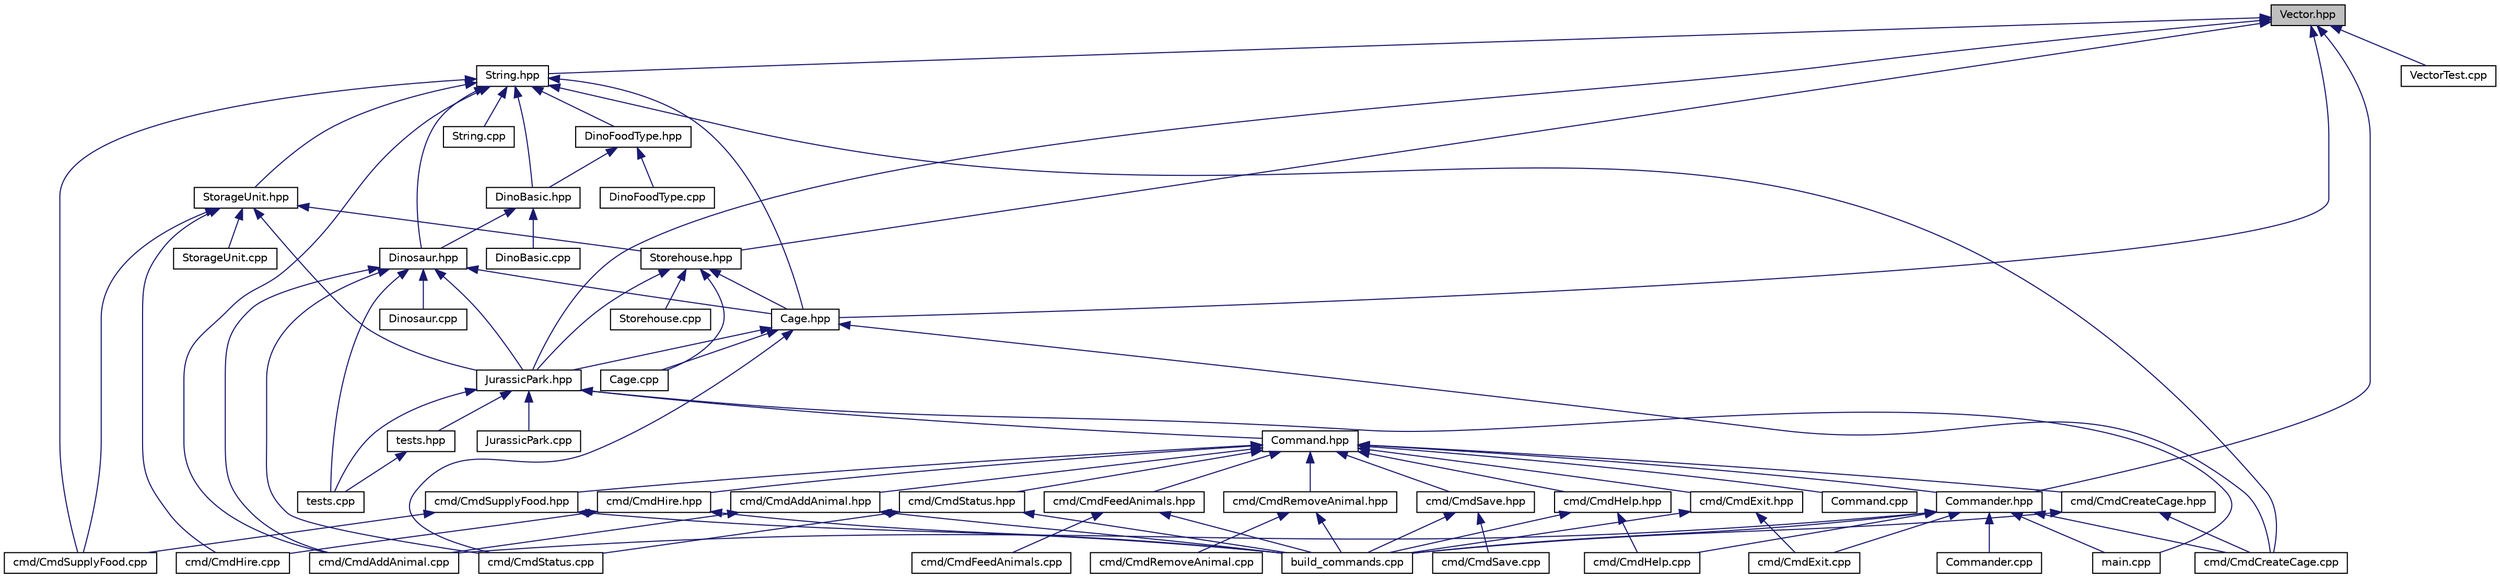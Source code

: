 digraph "Vector.hpp"
{
  edge [fontname="Helvetica",fontsize="10",labelfontname="Helvetica",labelfontsize="10"];
  node [fontname="Helvetica",fontsize="10",shape=record];
  Node2 [label="Vector.hpp",height=0.2,width=0.4,color="black", fillcolor="grey75", style="filled", fontcolor="black"];
  Node2 -> Node3 [dir="back",color="midnightblue",fontsize="10",style="solid"];
  Node3 [label="String.hpp",height=0.2,width=0.4,color="black", fillcolor="white", style="filled",URL="$String_8hpp.html"];
  Node3 -> Node4 [dir="back",color="midnightblue",fontsize="10",style="solid"];
  Node4 [label="DinoFoodType.hpp",height=0.2,width=0.4,color="black", fillcolor="white", style="filled",URL="$DinoFoodType_8hpp.html"];
  Node4 -> Node5 [dir="back",color="midnightblue",fontsize="10",style="solid"];
  Node5 [label="DinoBasic.hpp",height=0.2,width=0.4,color="black", fillcolor="white", style="filled",URL="$DinoBasic_8hpp.html"];
  Node5 -> Node6 [dir="back",color="midnightblue",fontsize="10",style="solid"];
  Node6 [label="Dinosaur.hpp",height=0.2,width=0.4,color="black", fillcolor="white", style="filled",URL="$Dinosaur_8hpp.html"];
  Node6 -> Node7 [dir="back",color="midnightblue",fontsize="10",style="solid"];
  Node7 [label="JurassicPark.hpp",height=0.2,width=0.4,color="black", fillcolor="white", style="filled",URL="$JurassicPark_8hpp.html"];
  Node7 -> Node8 [dir="back",color="midnightblue",fontsize="10",style="solid"];
  Node8 [label="Command.hpp",height=0.2,width=0.4,color="black", fillcolor="white", style="filled",URL="$Command_8hpp.html"];
  Node8 -> Node9 [dir="back",color="midnightblue",fontsize="10",style="solid"];
  Node9 [label="Commander.hpp",height=0.2,width=0.4,color="black", fillcolor="white", style="filled",URL="$Commander_8hpp.html"];
  Node9 -> Node10 [dir="back",color="midnightblue",fontsize="10",style="solid"];
  Node10 [label="build_commands.cpp",height=0.2,width=0.4,color="black", fillcolor="white", style="filled",URL="$build__commands_8cpp.html"];
  Node9 -> Node11 [dir="back",color="midnightblue",fontsize="10",style="solid"];
  Node11 [label="cmd/CmdAddAnimal.cpp",height=0.2,width=0.4,color="black", fillcolor="white", style="filled",URL="$CmdAddAnimal_8cpp.html"];
  Node9 -> Node12 [dir="back",color="midnightblue",fontsize="10",style="solid"];
  Node12 [label="cmd/CmdCreateCage.cpp",height=0.2,width=0.4,color="black", fillcolor="white", style="filled",URL="$CmdCreateCage_8cpp.html"];
  Node9 -> Node13 [dir="back",color="midnightblue",fontsize="10",style="solid"];
  Node13 [label="cmd/CmdExit.cpp",height=0.2,width=0.4,color="black", fillcolor="white", style="filled",URL="$CmdExit_8cpp.html"];
  Node9 -> Node14 [dir="back",color="midnightblue",fontsize="10",style="solid"];
  Node14 [label="cmd/CmdHelp.cpp",height=0.2,width=0.4,color="black", fillcolor="white", style="filled",URL="$CmdHelp_8cpp.html"];
  Node9 -> Node15 [dir="back",color="midnightblue",fontsize="10",style="solid"];
  Node15 [label="Commander.cpp",height=0.2,width=0.4,color="black", fillcolor="white", style="filled",URL="$Commander_8cpp.html"];
  Node9 -> Node16 [dir="back",color="midnightblue",fontsize="10",style="solid"];
  Node16 [label="main.cpp",height=0.2,width=0.4,color="black", fillcolor="white", style="filled",URL="$main_8cpp.html"];
  Node8 -> Node17 [dir="back",color="midnightblue",fontsize="10",style="solid"];
  Node17 [label="cmd/CmdAddAnimal.hpp",height=0.2,width=0.4,color="black", fillcolor="white", style="filled",URL="$CmdAddAnimal_8hpp.html"];
  Node17 -> Node10 [dir="back",color="midnightblue",fontsize="10",style="solid"];
  Node17 -> Node11 [dir="back",color="midnightblue",fontsize="10",style="solid"];
  Node8 -> Node18 [dir="back",color="midnightblue",fontsize="10",style="solid"];
  Node18 [label="cmd/CmdCreateCage.hpp",height=0.2,width=0.4,color="black", fillcolor="white", style="filled",URL="$CmdCreateCage_8hpp.html"];
  Node18 -> Node10 [dir="back",color="midnightblue",fontsize="10",style="solid"];
  Node18 -> Node12 [dir="back",color="midnightblue",fontsize="10",style="solid"];
  Node8 -> Node19 [dir="back",color="midnightblue",fontsize="10",style="solid"];
  Node19 [label="cmd/CmdExit.hpp",height=0.2,width=0.4,color="black", fillcolor="white", style="filled",URL="$CmdExit_8hpp.html"];
  Node19 -> Node10 [dir="back",color="midnightblue",fontsize="10",style="solid"];
  Node19 -> Node13 [dir="back",color="midnightblue",fontsize="10",style="solid"];
  Node8 -> Node20 [dir="back",color="midnightblue",fontsize="10",style="solid"];
  Node20 [label="cmd/CmdFeedAnimals.hpp",height=0.2,width=0.4,color="black", fillcolor="white", style="filled",URL="$CmdFeedAnimals_8hpp.html"];
  Node20 -> Node10 [dir="back",color="midnightblue",fontsize="10",style="solid"];
  Node20 -> Node21 [dir="back",color="midnightblue",fontsize="10",style="solid"];
  Node21 [label="cmd/CmdFeedAnimals.cpp",height=0.2,width=0.4,color="black", fillcolor="white", style="filled",URL="$CmdFeedAnimals_8cpp.html"];
  Node8 -> Node22 [dir="back",color="midnightblue",fontsize="10",style="solid"];
  Node22 [label="cmd/CmdHelp.hpp",height=0.2,width=0.4,color="black", fillcolor="white", style="filled",URL="$CmdHelp_8hpp.html"];
  Node22 -> Node10 [dir="back",color="midnightblue",fontsize="10",style="solid"];
  Node22 -> Node14 [dir="back",color="midnightblue",fontsize="10",style="solid"];
  Node8 -> Node23 [dir="back",color="midnightblue",fontsize="10",style="solid"];
  Node23 [label="cmd/CmdHire.hpp",height=0.2,width=0.4,color="black", fillcolor="white", style="filled",URL="$CmdHire_8hpp.html"];
  Node23 -> Node10 [dir="back",color="midnightblue",fontsize="10",style="solid"];
  Node23 -> Node24 [dir="back",color="midnightblue",fontsize="10",style="solid"];
  Node24 [label="cmd/CmdHire.cpp",height=0.2,width=0.4,color="black", fillcolor="white", style="filled",URL="$CmdHire_8cpp.html"];
  Node8 -> Node25 [dir="back",color="midnightblue",fontsize="10",style="solid"];
  Node25 [label="cmd/CmdRemoveAnimal.hpp",height=0.2,width=0.4,color="black", fillcolor="white", style="filled",URL="$CmdRemoveAnimal_8hpp.html"];
  Node25 -> Node10 [dir="back",color="midnightblue",fontsize="10",style="solid"];
  Node25 -> Node26 [dir="back",color="midnightblue",fontsize="10",style="solid"];
  Node26 [label="cmd/CmdRemoveAnimal.cpp",height=0.2,width=0.4,color="black", fillcolor="white", style="filled",URL="$CmdRemoveAnimal_8cpp.html"];
  Node8 -> Node27 [dir="back",color="midnightblue",fontsize="10",style="solid"];
  Node27 [label="cmd/CmdSave.hpp",height=0.2,width=0.4,color="black", fillcolor="white", style="filled",URL="$CmdSave_8hpp.html"];
  Node27 -> Node10 [dir="back",color="midnightblue",fontsize="10",style="solid"];
  Node27 -> Node28 [dir="back",color="midnightblue",fontsize="10",style="solid"];
  Node28 [label="cmd/CmdSave.cpp",height=0.2,width=0.4,color="black", fillcolor="white", style="filled",URL="$CmdSave_8cpp.html"];
  Node8 -> Node29 [dir="back",color="midnightblue",fontsize="10",style="solid"];
  Node29 [label="cmd/CmdStatus.hpp",height=0.2,width=0.4,color="black", fillcolor="white", style="filled",URL="$CmdStatus_8hpp.html"];
  Node29 -> Node10 [dir="back",color="midnightblue",fontsize="10",style="solid"];
  Node29 -> Node30 [dir="back",color="midnightblue",fontsize="10",style="solid"];
  Node30 [label="cmd/CmdStatus.cpp",height=0.2,width=0.4,color="black", fillcolor="white", style="filled",URL="$CmdStatus_8cpp.html"];
  Node8 -> Node31 [dir="back",color="midnightblue",fontsize="10",style="solid"];
  Node31 [label="cmd/CmdSupplyFood.hpp",height=0.2,width=0.4,color="black", fillcolor="white", style="filled",URL="$CmdSupplyFood_8hpp.html"];
  Node31 -> Node10 [dir="back",color="midnightblue",fontsize="10",style="solid"];
  Node31 -> Node32 [dir="back",color="midnightblue",fontsize="10",style="solid"];
  Node32 [label="cmd/CmdSupplyFood.cpp",height=0.2,width=0.4,color="black", fillcolor="white", style="filled",URL="$CmdSupplyFood_8cpp.html"];
  Node8 -> Node33 [dir="back",color="midnightblue",fontsize="10",style="solid"];
  Node33 [label="Command.cpp",height=0.2,width=0.4,color="black", fillcolor="white", style="filled",URL="$Command_8cpp.html"];
  Node7 -> Node34 [dir="back",color="midnightblue",fontsize="10",style="solid"];
  Node34 [label="JurassicPark.cpp",height=0.2,width=0.4,color="black", fillcolor="white", style="filled",URL="$JurassicPark_8cpp.html"];
  Node7 -> Node16 [dir="back",color="midnightblue",fontsize="10",style="solid"];
  Node7 -> Node35 [dir="back",color="midnightblue",fontsize="10",style="solid"];
  Node35 [label="tests.hpp",height=0.2,width=0.4,color="black", fillcolor="white", style="filled",URL="$tests_8hpp.html"];
  Node35 -> Node36 [dir="back",color="midnightblue",fontsize="10",style="solid"];
  Node36 [label="tests.cpp",height=0.2,width=0.4,color="black", fillcolor="white", style="filled",URL="$tests_8cpp.html"];
  Node7 -> Node36 [dir="back",color="midnightblue",fontsize="10",style="solid"];
  Node6 -> Node37 [dir="back",color="midnightblue",fontsize="10",style="solid"];
  Node37 [label="Cage.hpp",height=0.2,width=0.4,color="black", fillcolor="white", style="filled",URL="$Cage_8hpp.html"];
  Node37 -> Node7 [dir="back",color="midnightblue",fontsize="10",style="solid"];
  Node37 -> Node38 [dir="back",color="midnightblue",fontsize="10",style="solid"];
  Node38 [label="Cage.cpp",height=0.2,width=0.4,color="black", fillcolor="white", style="filled",URL="$Cage_8cpp.html"];
  Node37 -> Node12 [dir="back",color="midnightblue",fontsize="10",style="solid"];
  Node37 -> Node30 [dir="back",color="midnightblue",fontsize="10",style="solid"];
  Node6 -> Node11 [dir="back",color="midnightblue",fontsize="10",style="solid"];
  Node6 -> Node30 [dir="back",color="midnightblue",fontsize="10",style="solid"];
  Node6 -> Node39 [dir="back",color="midnightblue",fontsize="10",style="solid"];
  Node39 [label="Dinosaur.cpp",height=0.2,width=0.4,color="black", fillcolor="white", style="filled",URL="$Dinosaur_8cpp.html"];
  Node6 -> Node36 [dir="back",color="midnightblue",fontsize="10",style="solid"];
  Node5 -> Node40 [dir="back",color="midnightblue",fontsize="10",style="solid"];
  Node40 [label="DinoBasic.cpp",height=0.2,width=0.4,color="black", fillcolor="white", style="filled",URL="$DinoBasic_8cpp.html"];
  Node4 -> Node41 [dir="back",color="midnightblue",fontsize="10",style="solid"];
  Node41 [label="DinoFoodType.cpp",height=0.2,width=0.4,color="black", fillcolor="white", style="filled",URL="$DinoFoodType_8cpp.html"];
  Node3 -> Node5 [dir="back",color="midnightblue",fontsize="10",style="solid"];
  Node3 -> Node6 [dir="back",color="midnightblue",fontsize="10",style="solid"];
  Node3 -> Node37 [dir="back",color="midnightblue",fontsize="10",style="solid"];
  Node3 -> Node42 [dir="back",color="midnightblue",fontsize="10",style="solid"];
  Node42 [label="StorageUnit.hpp",height=0.2,width=0.4,color="black", fillcolor="white", style="filled",URL="$StorageUnit_8hpp.html"];
  Node42 -> Node43 [dir="back",color="midnightblue",fontsize="10",style="solid"];
  Node43 [label="Storehouse.hpp",height=0.2,width=0.4,color="black", fillcolor="white", style="filled",URL="$Storehouse_8hpp.html"];
  Node43 -> Node37 [dir="back",color="midnightblue",fontsize="10",style="solid"];
  Node43 -> Node7 [dir="back",color="midnightblue",fontsize="10",style="solid"];
  Node43 -> Node38 [dir="back",color="midnightblue",fontsize="10",style="solid"];
  Node43 -> Node44 [dir="back",color="midnightblue",fontsize="10",style="solid"];
  Node44 [label="Storehouse.cpp",height=0.2,width=0.4,color="black", fillcolor="white", style="filled",URL="$Storehouse_8cpp.html"];
  Node42 -> Node7 [dir="back",color="midnightblue",fontsize="10",style="solid"];
  Node42 -> Node24 [dir="back",color="midnightblue",fontsize="10",style="solid"];
  Node42 -> Node32 [dir="back",color="midnightblue",fontsize="10",style="solid"];
  Node42 -> Node45 [dir="back",color="midnightblue",fontsize="10",style="solid"];
  Node45 [label="StorageUnit.cpp",height=0.2,width=0.4,color="black", fillcolor="white", style="filled",URL="$StorageUnit_8cpp.html"];
  Node3 -> Node11 [dir="back",color="midnightblue",fontsize="10",style="solid"];
  Node3 -> Node12 [dir="back",color="midnightblue",fontsize="10",style="solid"];
  Node3 -> Node32 [dir="back",color="midnightblue",fontsize="10",style="solid"];
  Node3 -> Node46 [dir="back",color="midnightblue",fontsize="10",style="solid"];
  Node46 [label="String.cpp",height=0.2,width=0.4,color="black", fillcolor="white", style="filled",URL="$String_8cpp.html"];
  Node2 -> Node37 [dir="back",color="midnightblue",fontsize="10",style="solid"];
  Node2 -> Node43 [dir="back",color="midnightblue",fontsize="10",style="solid"];
  Node2 -> Node7 [dir="back",color="midnightblue",fontsize="10",style="solid"];
  Node2 -> Node9 [dir="back",color="midnightblue",fontsize="10",style="solid"];
  Node2 -> Node47 [dir="back",color="midnightblue",fontsize="10",style="solid"];
  Node47 [label="VectorTest.cpp",height=0.2,width=0.4,color="black", fillcolor="white", style="filled",URL="$VectorTest_8cpp.html"];
}
